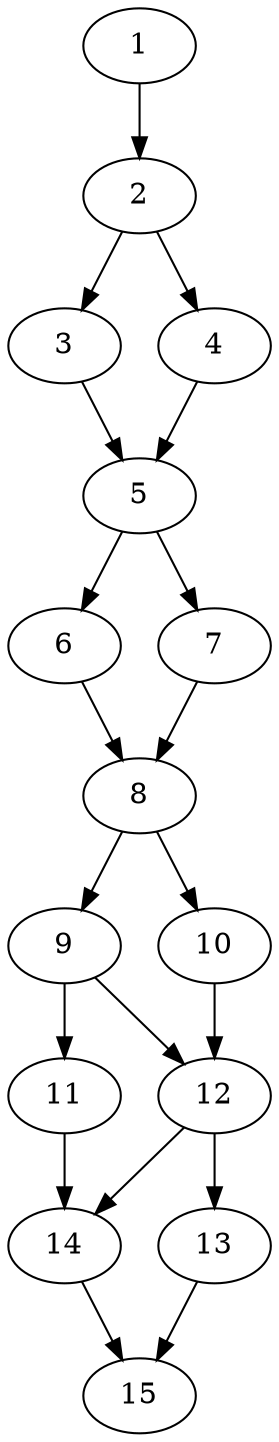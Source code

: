 // DAG automatically generated by daggen at Thu Oct  3 13:59:26 2019
// ./daggen --dot -n 15 --ccr 0.5 --fat 0.3 --regular 0.5 --density 0.9 --mindata 5242880 --maxdata 52428800 
digraph G {
  1 [size="49799168", alpha="0.17", expect_size="24899584"] 
  1 -> 2 [size ="24899584"]
  2 [size="81414144", alpha="0.02", expect_size="40707072"] 
  2 -> 3 [size ="40707072"]
  2 -> 4 [size ="40707072"]
  3 [size="43012096", alpha="0.04", expect_size="21506048"] 
  3 -> 5 [size ="21506048"]
  4 [size="39510016", alpha="0.01", expect_size="19755008"] 
  4 -> 5 [size ="19755008"]
  5 [size="82728960", alpha="0.04", expect_size="41364480"] 
  5 -> 6 [size ="41364480"]
  5 -> 7 [size ="41364480"]
  6 [size="28338176", alpha="0.06", expect_size="14169088"] 
  6 -> 8 [size ="14169088"]
  7 [size="34363392", alpha="0.09", expect_size="17181696"] 
  7 -> 8 [size ="17181696"]
  8 [size="62562304", alpha="0.08", expect_size="31281152"] 
  8 -> 9 [size ="31281152"]
  8 -> 10 [size ="31281152"]
  9 [size="13584384", alpha="0.16", expect_size="6792192"] 
  9 -> 11 [size ="6792192"]
  9 -> 12 [size ="6792192"]
  10 [size="12482560", alpha="0.07", expect_size="6241280"] 
  10 -> 12 [size ="6241280"]
  11 [size="19843072", alpha="0.16", expect_size="9921536"] 
  11 -> 14 [size ="9921536"]
  12 [size="100395008", alpha="0.02", expect_size="50197504"] 
  12 -> 13 [size ="50197504"]
  12 -> 14 [size ="50197504"]
  13 [size="13406208", alpha="0.10", expect_size="6703104"] 
  13 -> 15 [size ="6703104"]
  14 [size="33101824", alpha="0.18", expect_size="16550912"] 
  14 -> 15 [size ="16550912"]
  15 [size="39936000", alpha="0.11", expect_size="19968000"] 
}
